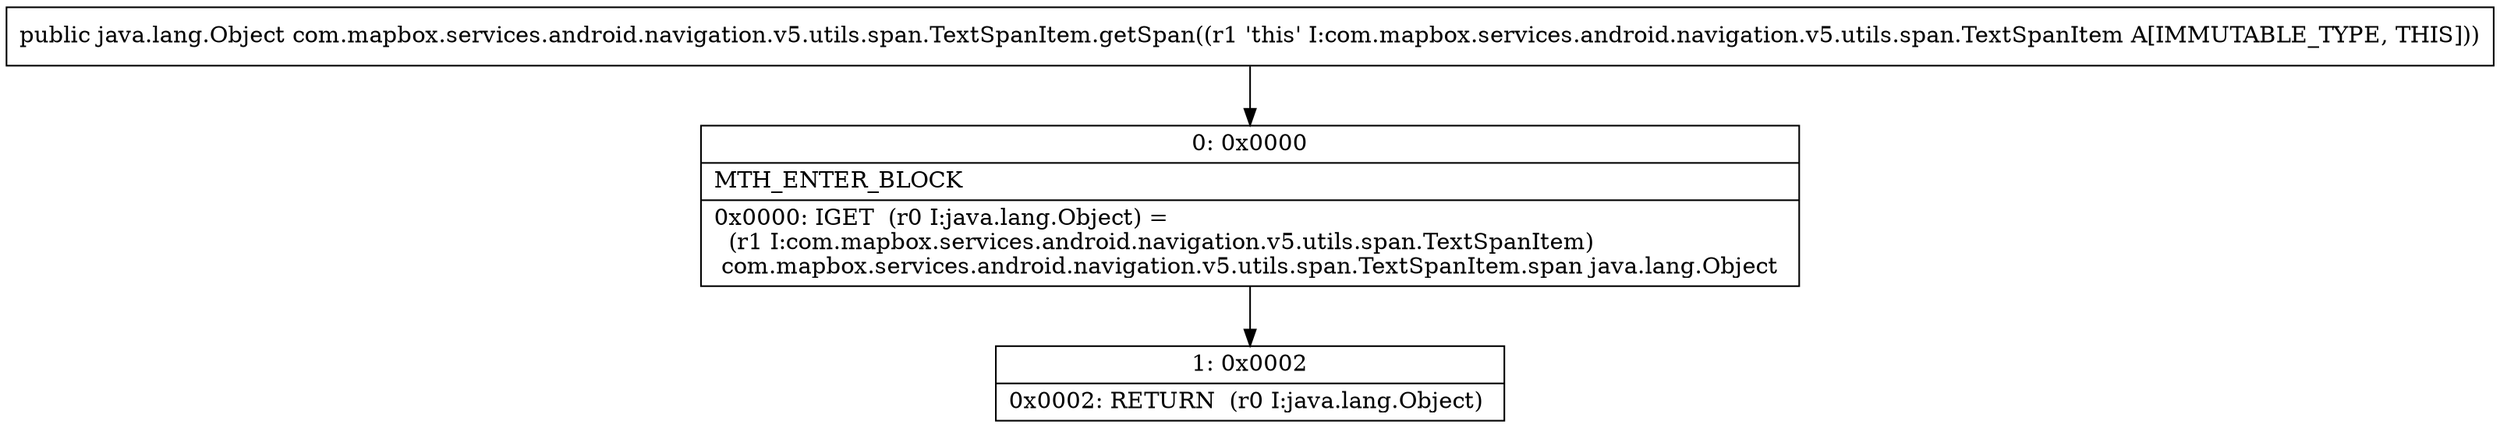 digraph "CFG forcom.mapbox.services.android.navigation.v5.utils.span.TextSpanItem.getSpan()Ljava\/lang\/Object;" {
Node_0 [shape=record,label="{0\:\ 0x0000|MTH_ENTER_BLOCK\l|0x0000: IGET  (r0 I:java.lang.Object) = \l  (r1 I:com.mapbox.services.android.navigation.v5.utils.span.TextSpanItem)\l com.mapbox.services.android.navigation.v5.utils.span.TextSpanItem.span java.lang.Object \l}"];
Node_1 [shape=record,label="{1\:\ 0x0002|0x0002: RETURN  (r0 I:java.lang.Object) \l}"];
MethodNode[shape=record,label="{public java.lang.Object com.mapbox.services.android.navigation.v5.utils.span.TextSpanItem.getSpan((r1 'this' I:com.mapbox.services.android.navigation.v5.utils.span.TextSpanItem A[IMMUTABLE_TYPE, THIS])) }"];
MethodNode -> Node_0;
Node_0 -> Node_1;
}

